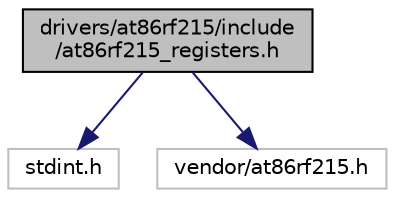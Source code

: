 digraph "drivers/at86rf215/include/at86rf215_registers.h"
{
 // LATEX_PDF_SIZE
  edge [fontname="Helvetica",fontsize="10",labelfontname="Helvetica",labelfontsize="10"];
  node [fontname="Helvetica",fontsize="10",shape=record];
  Node1 [label="drivers/at86rf215/include\l/at86rf215_registers.h",height=0.2,width=0.4,color="black", fillcolor="grey75", style="filled", fontcolor="black",tooltip="Register Definitions for the AT86RF215 chip."];
  Node1 -> Node2 [color="midnightblue",fontsize="10",style="solid",fontname="Helvetica"];
  Node2 [label="stdint.h",height=0.2,width=0.4,color="grey75", fillcolor="white", style="filled",tooltip=" "];
  Node1 -> Node3 [color="midnightblue",fontsize="10",style="solid",fontname="Helvetica"];
  Node3 [label="vendor/at86rf215.h",height=0.2,width=0.4,color="grey75", fillcolor="white", style="filled",tooltip=" "];
}
